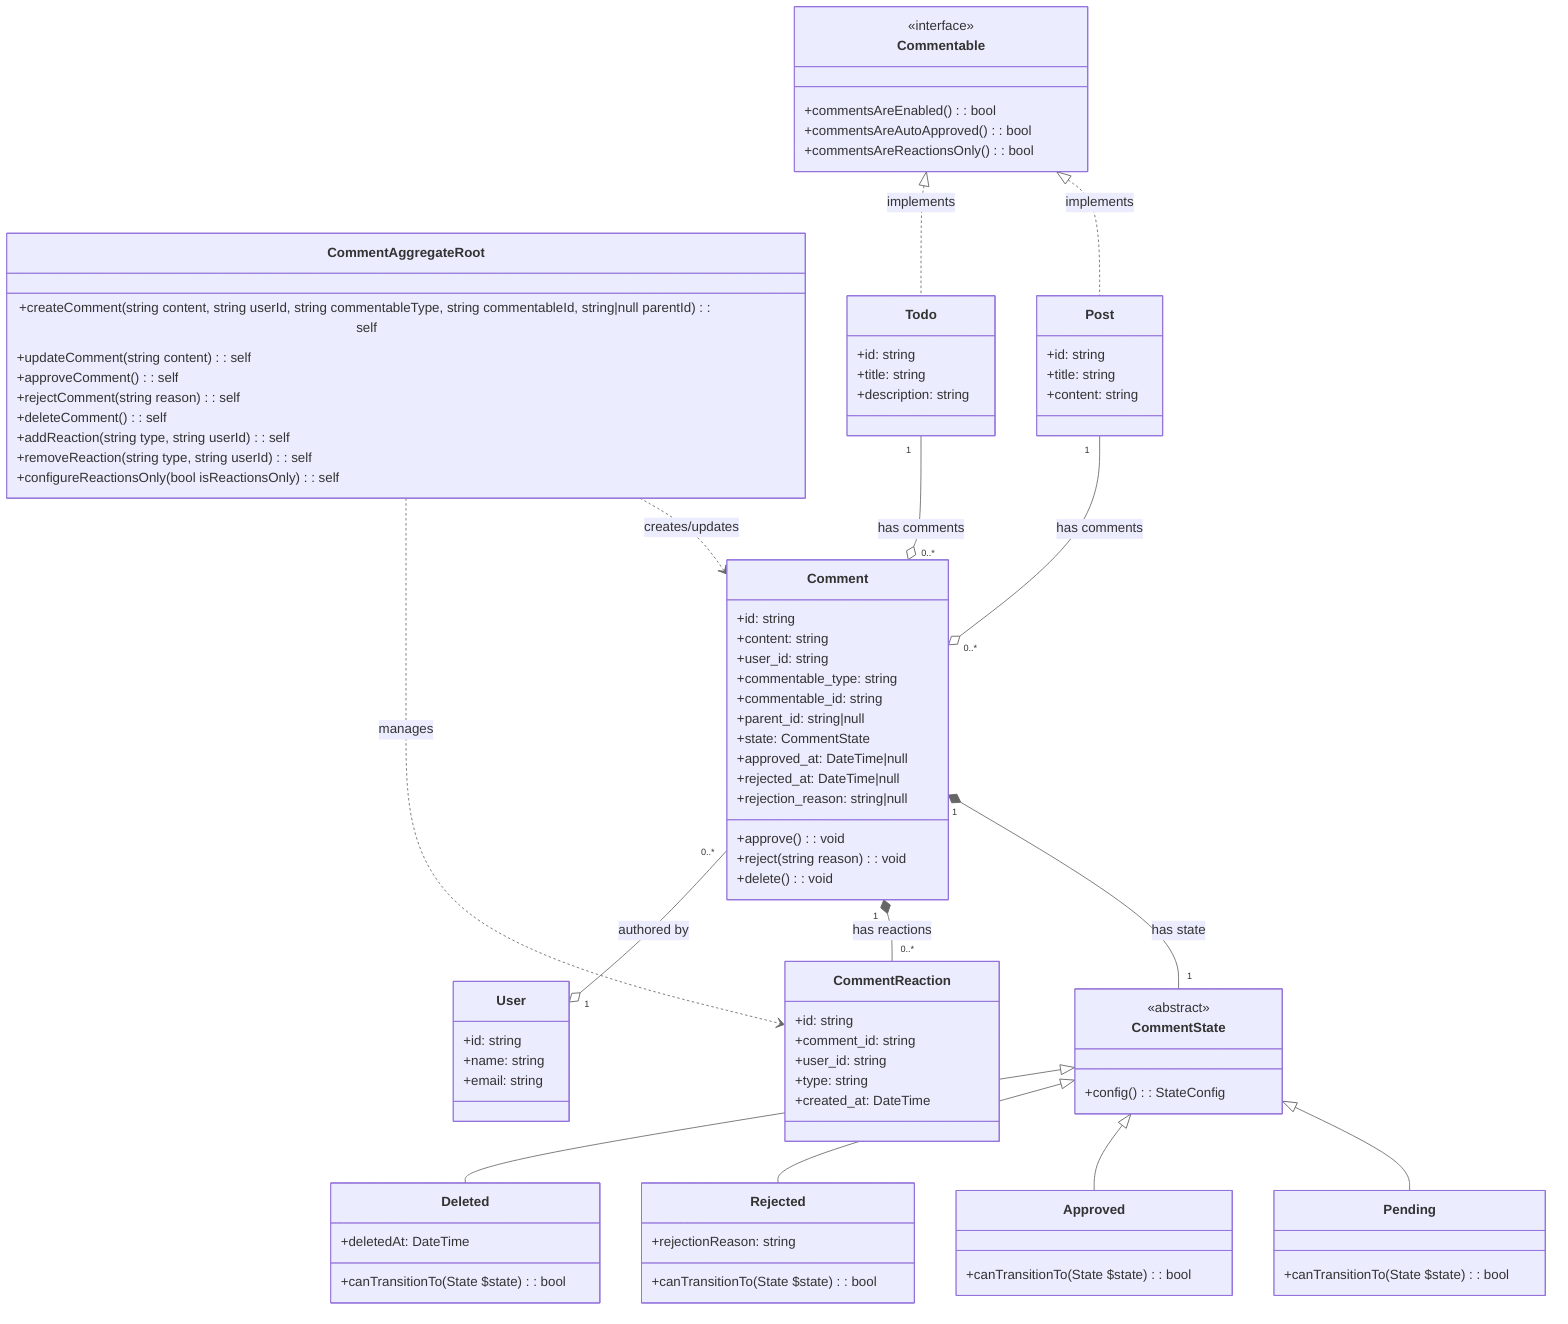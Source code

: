 %%{init: {'theme': 'default', 'themeVariables': { 'primaryColor': '#f5f5f5', 'primaryTextColor': '#333333', 'primaryBorderColor': '#cccccc', 'lineColor': '#666666', 'secondaryColor': '#f0f0f0', 'tertiaryColor': '#ffffff' }}}%%
classDiagram
    class Commentable {
        <<interface>>
        +commentsAreEnabled(): bool
        +commentsAreAutoApproved(): bool
        +commentsAreReactionsOnly(): bool
    }
    
    class CommentState {
        <<abstract>>
        +config(): StateConfig
    }
    
    class Pending {
        +canTransitionTo(State $state): bool
    }
    
    class Approved {
        +canTransitionTo(State $state): bool
    }
    
    class Rejected {
        +canTransitionTo(State $state): bool
        +rejectionReason: string
    }
    
    class Deleted {
        +canTransitionTo(State $state): bool
        +deletedAt: DateTime
    }
    
    class Comment {
        +id: string
        +content: string
        +user_id: string
        +commentable_type: string
        +commentable_id: string
        +parent_id: string|null
        +state: CommentState
        +approved_at: DateTime|null
        +rejected_at: DateTime|null
        +rejection_reason: string|null
        +approve(): void
        +reject(string reason): void
        +delete(): void
    }
    
    class CommentReaction {
        +id: string
        +comment_id: string
        +user_id: string
        +type: string
        +created_at: DateTime
    }
    
    class CommentAggregateRoot {
        +createComment(string content, string userId, string commentableType, string commentableId, string|null parentId): self
        +updateComment(string content): self
        +approveComment(): self
        +rejectComment(string reason): self
        +deleteComment(): self
        +addReaction(string type, string userId): self
        +removeReaction(string type, string userId): self
        +configureReactionsOnly(bool isReactionsOnly): self
    }
    
    class User {
        +id: string
        +name: string
        +email: string
    }
    
    class Post {
        +id: string
        +title: string
        +content: string
    }
    
    class Todo {
        +id: string
        +title: string
        +description: string
    }
    
    CommentState <|-- Pending
    CommentState <|-- Approved
    CommentState <|-- Rejected
    CommentState <|-- Deleted
    
    Comment "1" *-- "1" CommentState : has state
    Comment "1" *-- "0..*" CommentReaction : has reactions
    Comment "0..*" --o "1" User : authored by
    
    CommentAggregateRoot ..> Comment : creates/updates
    CommentAggregateRoot ..> CommentReaction : manages
    
    Commentable <|.. Post : implements
    Commentable <|.. Todo : implements
    
    Post "1" --o "0..*" Comment : has comments
    Todo "1" --o "0..*" Comment : has comments